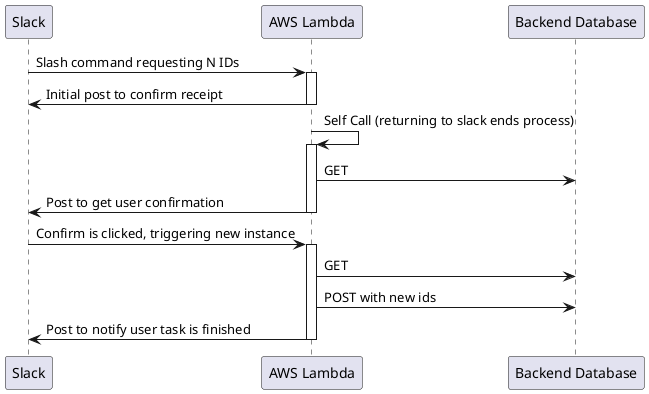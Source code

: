 @startuml
Slack -> "AWS Lambda": Slash command requesting N IDs
activate "AWS Lambda"
Slack <- "AWS Lambda": Initial post to confirm receipt
deactivate "AWS Lambda"
"AWS Lambda" -> "AWS Lambda": Self Call (returning to slack ends process)
activate "AWS Lambda"
"AWS Lambda" -> "Backend Database": GET
"AWS Lambda" -> Slack: Post to get user confirmation
deactivate "AWS Lambda"
Slack -> "AWS Lambda": Confirm is clicked, triggering new instance
activate "AWS Lambda"
"AWS Lambda" -> "Backend Database": GET
"AWS Lambda" -> "Backend Database": POST with new ids
"AWS Lambda" -> Slack: Post to notify user task is finished
deactivate "AWS Lambda"
@enduml
